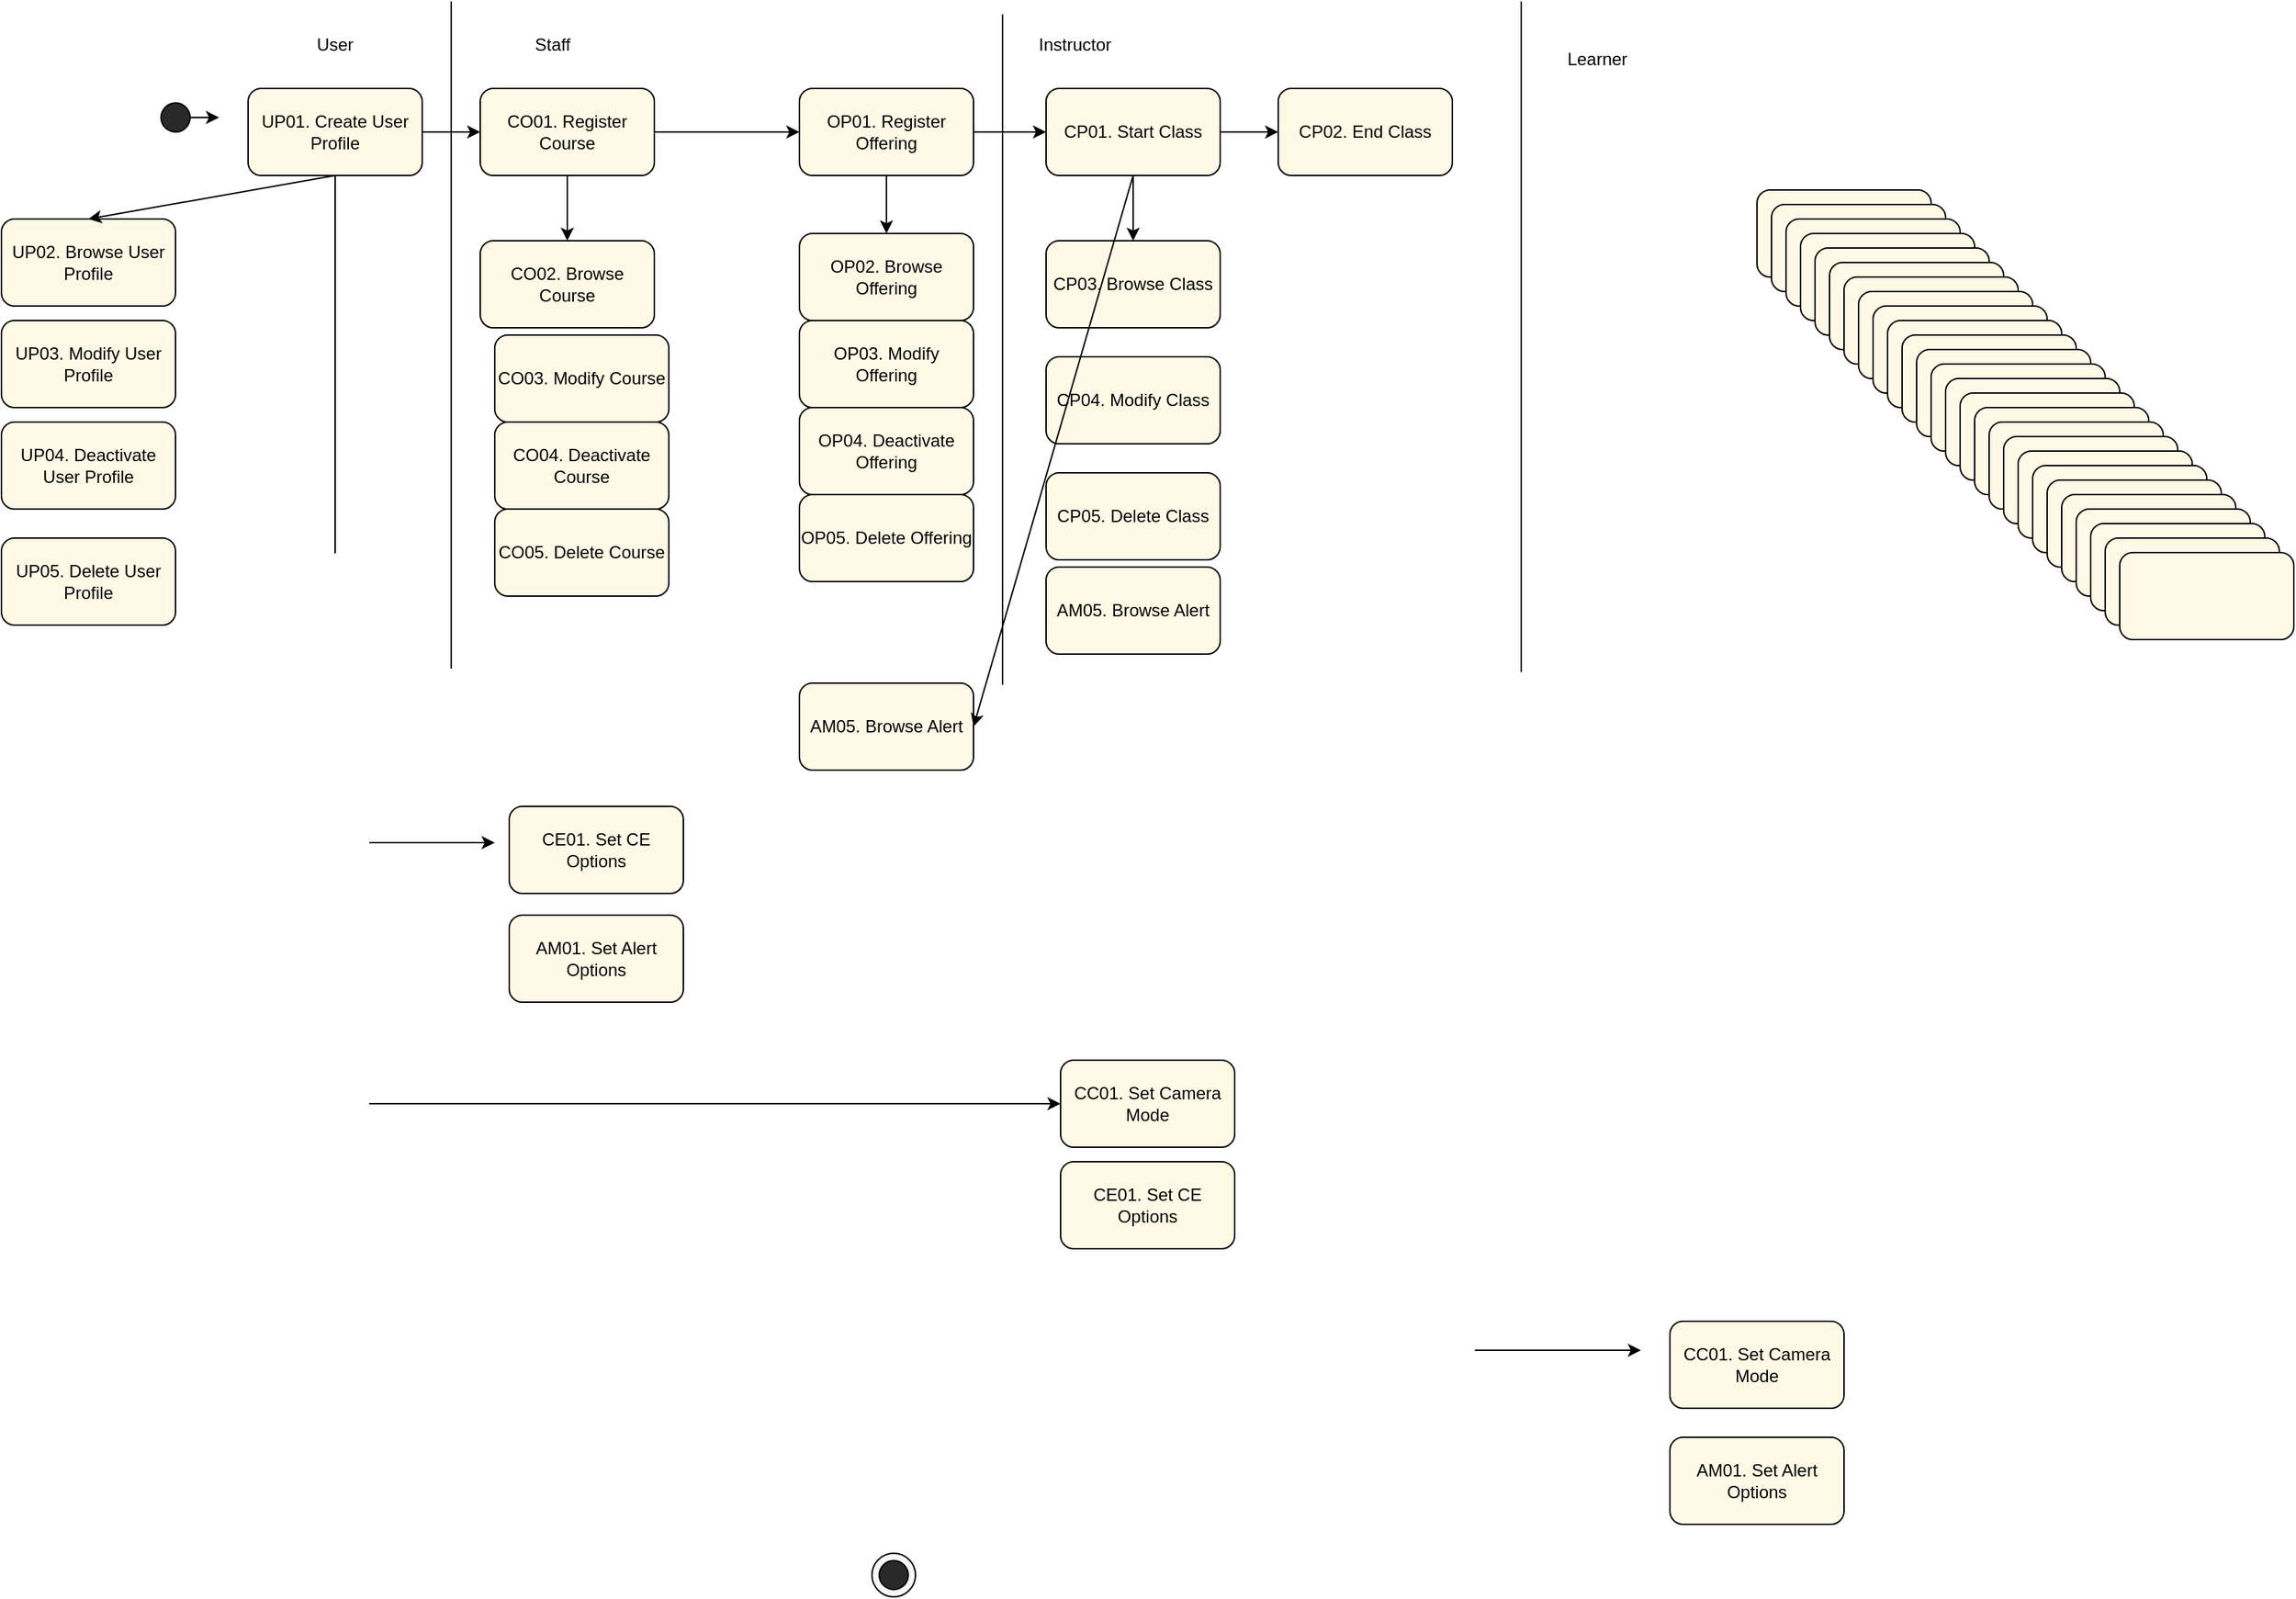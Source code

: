 <mxfile version="13.7.9" type="github">
  <diagram id="o5HTqguN4TyBWtxsFD9D" name="Page-1">
    <mxGraphModel dx="1662" dy="748" grid="1" gridSize="10" guides="1" tooltips="1" connect="1" arrows="1" fold="1" page="1" pageScale="1" pageWidth="827" pageHeight="1169" math="0" shadow="0">
      <root>
        <mxCell id="0" />
        <mxCell id="1" parent="0" />
        <mxCell id="fRjeeRejCwsMr5DVCLFa-1" value="" style="ellipse;whiteSpace=wrap;html=1;aspect=fixed;fillColor=#292929;" vertex="1" parent="1">
          <mxGeometry x="40" y="70" width="20" height="20" as="geometry" />
        </mxCell>
        <mxCell id="fRjeeRejCwsMr5DVCLFa-7" value="UP01. Create User Profile" style="rounded=1;whiteSpace=wrap;html=1;fillColor=#FFF9E6;" vertex="1" parent="1">
          <mxGeometry x="100" y="60" width="120" height="60" as="geometry" />
        </mxCell>
        <mxCell id="fRjeeRejCwsMr5DVCLFa-8" value="CO01. Register Course" style="rounded=1;whiteSpace=wrap;html=1;fillColor=#FFF9E6;" vertex="1" parent="1">
          <mxGeometry x="260" y="60" width="120" height="60" as="geometry" />
        </mxCell>
        <mxCell id="fRjeeRejCwsMr5DVCLFa-9" value="" style="rounded=1;whiteSpace=wrap;html=1;fillColor=#FFF9E6;" vertex="1" parent="1">
          <mxGeometry x="1140" y="130" width="120" height="60" as="geometry" />
        </mxCell>
        <mxCell id="fRjeeRejCwsMr5DVCLFa-10" value="" style="rounded=1;whiteSpace=wrap;html=1;fillColor=#FFF9E6;" vertex="1" parent="1">
          <mxGeometry x="1150" y="140" width="120" height="60" as="geometry" />
        </mxCell>
        <mxCell id="fRjeeRejCwsMr5DVCLFa-11" value="" style="rounded=1;whiteSpace=wrap;html=1;fillColor=#FFF9E6;" vertex="1" parent="1">
          <mxGeometry x="1160" y="150" width="120" height="60" as="geometry" />
        </mxCell>
        <mxCell id="fRjeeRejCwsMr5DVCLFa-12" value="" style="rounded=1;whiteSpace=wrap;html=1;fillColor=#FFF9E6;" vertex="1" parent="1">
          <mxGeometry x="1170" y="160" width="120" height="60" as="geometry" />
        </mxCell>
        <mxCell id="fRjeeRejCwsMr5DVCLFa-13" value="" style="rounded=1;whiteSpace=wrap;html=1;fillColor=#FFF9E6;" vertex="1" parent="1">
          <mxGeometry x="1180" y="170" width="120" height="60" as="geometry" />
        </mxCell>
        <mxCell id="fRjeeRejCwsMr5DVCLFa-14" value="" style="rounded=1;whiteSpace=wrap;html=1;fillColor=#FFF9E6;" vertex="1" parent="1">
          <mxGeometry x="1190" y="180" width="120" height="60" as="geometry" />
        </mxCell>
        <mxCell id="fRjeeRejCwsMr5DVCLFa-15" value="" style="rounded=1;whiteSpace=wrap;html=1;fillColor=#FFF9E6;" vertex="1" parent="1">
          <mxGeometry x="1200" y="190" width="120" height="60" as="geometry" />
        </mxCell>
        <mxCell id="fRjeeRejCwsMr5DVCLFa-16" value="" style="rounded=1;whiteSpace=wrap;html=1;fillColor=#FFF9E6;" vertex="1" parent="1">
          <mxGeometry x="1210" y="200" width="120" height="60" as="geometry" />
        </mxCell>
        <mxCell id="fRjeeRejCwsMr5DVCLFa-17" value="" style="rounded=1;whiteSpace=wrap;html=1;fillColor=#FFF9E6;" vertex="1" parent="1">
          <mxGeometry x="1220" y="210" width="120" height="60" as="geometry" />
        </mxCell>
        <mxCell id="fRjeeRejCwsMr5DVCLFa-18" value="" style="rounded=1;whiteSpace=wrap;html=1;fillColor=#FFF9E6;" vertex="1" parent="1">
          <mxGeometry x="1230" y="220" width="120" height="60" as="geometry" />
        </mxCell>
        <mxCell id="fRjeeRejCwsMr5DVCLFa-19" value="" style="rounded=1;whiteSpace=wrap;html=1;fillColor=#FFF9E6;" vertex="1" parent="1">
          <mxGeometry x="1240" y="230" width="120" height="60" as="geometry" />
        </mxCell>
        <mxCell id="fRjeeRejCwsMr5DVCLFa-20" value="" style="rounded=1;whiteSpace=wrap;html=1;fillColor=#FFF9E6;" vertex="1" parent="1">
          <mxGeometry x="1250" y="240" width="120" height="60" as="geometry" />
        </mxCell>
        <mxCell id="fRjeeRejCwsMr5DVCLFa-21" value="" style="rounded=1;whiteSpace=wrap;html=1;fillColor=#FFF9E6;" vertex="1" parent="1">
          <mxGeometry x="1260" y="250" width="120" height="60" as="geometry" />
        </mxCell>
        <mxCell id="fRjeeRejCwsMr5DVCLFa-22" value="" style="rounded=1;whiteSpace=wrap;html=1;fillColor=#FFF9E6;" vertex="1" parent="1">
          <mxGeometry x="1270" y="260" width="120" height="60" as="geometry" />
        </mxCell>
        <mxCell id="fRjeeRejCwsMr5DVCLFa-23" value="" style="rounded=1;whiteSpace=wrap;html=1;fillColor=#FFF9E6;" vertex="1" parent="1">
          <mxGeometry x="1280" y="270" width="120" height="60" as="geometry" />
        </mxCell>
        <mxCell id="fRjeeRejCwsMr5DVCLFa-24" value="" style="rounded=1;whiteSpace=wrap;html=1;fillColor=#FFF9E6;" vertex="1" parent="1">
          <mxGeometry x="1290" y="280" width="120" height="60" as="geometry" />
        </mxCell>
        <mxCell id="fRjeeRejCwsMr5DVCLFa-25" value="" style="rounded=1;whiteSpace=wrap;html=1;fillColor=#FFF9E6;" vertex="1" parent="1">
          <mxGeometry x="1300" y="290" width="120" height="60" as="geometry" />
        </mxCell>
        <mxCell id="fRjeeRejCwsMr5DVCLFa-26" value="" style="rounded=1;whiteSpace=wrap;html=1;fillColor=#FFF9E6;" vertex="1" parent="1">
          <mxGeometry x="1310" y="300" width="120" height="60" as="geometry" />
        </mxCell>
        <mxCell id="fRjeeRejCwsMr5DVCLFa-27" value="" style="rounded=1;whiteSpace=wrap;html=1;fillColor=#FFF9E6;" vertex="1" parent="1">
          <mxGeometry x="1320" y="310" width="120" height="60" as="geometry" />
        </mxCell>
        <mxCell id="fRjeeRejCwsMr5DVCLFa-28" value="" style="rounded=1;whiteSpace=wrap;html=1;fillColor=#FFF9E6;" vertex="1" parent="1">
          <mxGeometry x="1330" y="320" width="120" height="60" as="geometry" />
        </mxCell>
        <mxCell id="fRjeeRejCwsMr5DVCLFa-29" value="" style="rounded=1;whiteSpace=wrap;html=1;fillColor=#FFF9E6;" vertex="1" parent="1">
          <mxGeometry x="1340" y="330" width="120" height="60" as="geometry" />
        </mxCell>
        <mxCell id="fRjeeRejCwsMr5DVCLFa-30" value="" style="rounded=1;whiteSpace=wrap;html=1;fillColor=#FFF9E6;" vertex="1" parent="1">
          <mxGeometry x="1350" y="340" width="120" height="60" as="geometry" />
        </mxCell>
        <mxCell id="fRjeeRejCwsMr5DVCLFa-31" value="" style="rounded=1;whiteSpace=wrap;html=1;fillColor=#FFF9E6;" vertex="1" parent="1">
          <mxGeometry x="1360" y="350" width="120" height="60" as="geometry" />
        </mxCell>
        <mxCell id="fRjeeRejCwsMr5DVCLFa-32" value="" style="rounded=1;whiteSpace=wrap;html=1;fillColor=#FFF9E6;" vertex="1" parent="1">
          <mxGeometry x="1370" y="360" width="120" height="60" as="geometry" />
        </mxCell>
        <mxCell id="fRjeeRejCwsMr5DVCLFa-33" value="" style="rounded=1;whiteSpace=wrap;html=1;fillColor=#FFF9E6;" vertex="1" parent="1">
          <mxGeometry x="1380" y="370" width="120" height="60" as="geometry" />
        </mxCell>
        <mxCell id="fRjeeRejCwsMr5DVCLFa-34" value="" style="rounded=1;whiteSpace=wrap;html=1;fillColor=#FFF9E6;" vertex="1" parent="1">
          <mxGeometry x="1390" y="380" width="120" height="60" as="geometry" />
        </mxCell>
        <mxCell id="fRjeeRejCwsMr5DVCLFa-35" value="CE01. Set CE Options" style="rounded=1;whiteSpace=wrap;html=1;fillColor=#FFF9E6;" vertex="1" parent="1">
          <mxGeometry x="280" y="555" width="120" height="60" as="geometry" />
        </mxCell>
        <mxCell id="fRjeeRejCwsMr5DVCLFa-36" value="AM05. Browse Alert" style="rounded=1;whiteSpace=wrap;html=1;fillColor=#FFF9E6;" vertex="1" parent="1">
          <mxGeometry x="650" y="390" width="120" height="60" as="geometry" />
        </mxCell>
        <mxCell id="fRjeeRejCwsMr5DVCLFa-37" value="CE01. Set CE Options" style="rounded=1;whiteSpace=wrap;html=1;fillColor=#FFF9E6;" vertex="1" parent="1">
          <mxGeometry x="660" y="800" width="120" height="60" as="geometry" />
        </mxCell>
        <mxCell id="fRjeeRejCwsMr5DVCLFa-38" value="&lt;div&gt;AM01. Set Alert Options&lt;/div&gt;" style="rounded=1;whiteSpace=wrap;html=1;fillColor=#FFF9E6;" vertex="1" parent="1">
          <mxGeometry x="1080" y="990" width="120" height="60" as="geometry" />
        </mxCell>
        <mxCell id="fRjeeRejCwsMr5DVCLFa-39" value="CC01. Set Camera Mode" style="rounded=1;whiteSpace=wrap;html=1;fillColor=#FFF9E6;" vertex="1" parent="1">
          <mxGeometry x="1080" y="910" width="120" height="60" as="geometry" />
        </mxCell>
        <mxCell id="fRjeeRejCwsMr5DVCLFa-40" value="CP05. Delete Class" style="rounded=1;whiteSpace=wrap;html=1;fillColor=#FFF9E6;" vertex="1" parent="1">
          <mxGeometry x="650" y="325" width="120" height="60" as="geometry" />
        </mxCell>
        <mxCell id="fRjeeRejCwsMr5DVCLFa-41" value="CP04. Modify Class" style="rounded=1;whiteSpace=wrap;html=1;fillColor=#FFF9E6;" vertex="1" parent="1">
          <mxGeometry x="650" y="245" width="120" height="60" as="geometry" />
        </mxCell>
        <mxCell id="fRjeeRejCwsMr5DVCLFa-42" value="CP03. Browse Class" style="rounded=1;whiteSpace=wrap;html=1;fillColor=#FFF9E6;" vertex="1" parent="1">
          <mxGeometry x="650" y="165" width="120" height="60" as="geometry" />
        </mxCell>
        <mxCell id="fRjeeRejCwsMr5DVCLFa-43" value="OP02. Browse Offering" style="rounded=1;whiteSpace=wrap;html=1;fillColor=#FFF9E6;" vertex="1" parent="1">
          <mxGeometry x="480" y="160" width="120" height="60" as="geometry" />
        </mxCell>
        <mxCell id="fRjeeRejCwsMr5DVCLFa-44" value="OP05. Delete Offering" style="rounded=1;whiteSpace=wrap;html=1;fillColor=#FFF9E6;" vertex="1" parent="1">
          <mxGeometry x="480" y="340" width="120" height="60" as="geometry" />
        </mxCell>
        <mxCell id="fRjeeRejCwsMr5DVCLFa-45" value="OP04. Deactivate Offering" style="rounded=1;whiteSpace=wrap;html=1;fillColor=#FFF9E6;" vertex="1" parent="1">
          <mxGeometry x="480" y="280" width="120" height="60" as="geometry" />
        </mxCell>
        <mxCell id="fRjeeRejCwsMr5DVCLFa-46" value="OP03. Modify Offering" style="rounded=1;whiteSpace=wrap;html=1;fillColor=#FFF9E6;" vertex="1" parent="1">
          <mxGeometry x="480" y="220" width="120" height="60" as="geometry" />
        </mxCell>
        <mxCell id="fRjeeRejCwsMr5DVCLFa-47" value="CO05. Delete Course" style="rounded=1;whiteSpace=wrap;html=1;fillColor=#FFF9E6;" vertex="1" parent="1">
          <mxGeometry x="270" y="350" width="120" height="60" as="geometry" />
        </mxCell>
        <mxCell id="fRjeeRejCwsMr5DVCLFa-48" value="CO02. Browse Course" style="rounded=1;whiteSpace=wrap;html=1;fillColor=#FFF9E6;" vertex="1" parent="1">
          <mxGeometry x="260" y="165" width="120" height="60" as="geometry" />
        </mxCell>
        <mxCell id="fRjeeRejCwsMr5DVCLFa-49" value="CO04. Deactivate Course" style="rounded=1;whiteSpace=wrap;html=1;fillColor=#FFF9E6;" vertex="1" parent="1">
          <mxGeometry x="270" y="290" width="120" height="60" as="geometry" />
        </mxCell>
        <mxCell id="fRjeeRejCwsMr5DVCLFa-50" value="CO03. Modify Course" style="rounded=1;whiteSpace=wrap;html=1;fillColor=#FFF9E6;" vertex="1" parent="1">
          <mxGeometry x="270" y="230" width="120" height="60" as="geometry" />
        </mxCell>
        <mxCell id="fRjeeRejCwsMr5DVCLFa-51" value="UP05. Delete User Profile" style="rounded=1;whiteSpace=wrap;html=1;fillColor=#FFF9E6;" vertex="1" parent="1">
          <mxGeometry x="-70" y="370" width="120" height="60" as="geometry" />
        </mxCell>
        <mxCell id="fRjeeRejCwsMr5DVCLFa-52" value="UP04. Deactivate User Profile" style="rounded=1;whiteSpace=wrap;html=1;fillColor=#FFF9E6;" vertex="1" parent="1">
          <mxGeometry x="-70" y="290" width="120" height="60" as="geometry" />
        </mxCell>
        <mxCell id="fRjeeRejCwsMr5DVCLFa-53" value="UP03. Modify User Profile" style="rounded=1;whiteSpace=wrap;html=1;fillColor=#FFF9E6;" vertex="1" parent="1">
          <mxGeometry x="-70" y="220" width="120" height="60" as="geometry" />
        </mxCell>
        <mxCell id="fRjeeRejCwsMr5DVCLFa-54" value="UP02. Browse User Profile" style="rounded=1;whiteSpace=wrap;html=1;fillColor=#FFF9E6;" vertex="1" parent="1">
          <mxGeometry x="-70" y="150" width="120" height="60" as="geometry" />
        </mxCell>
        <mxCell id="fRjeeRejCwsMr5DVCLFa-55" value="CP02. End Class" style="rounded=1;whiteSpace=wrap;html=1;fillColor=#FFF9E6;" vertex="1" parent="1">
          <mxGeometry x="810" y="60" width="120" height="60" as="geometry" />
        </mxCell>
        <mxCell id="fRjeeRejCwsMr5DVCLFa-56" value="CP01. Start Class" style="rounded=1;whiteSpace=wrap;html=1;fillColor=#FFF9E6;" vertex="1" parent="1">
          <mxGeometry x="650" y="60" width="120" height="60" as="geometry" />
        </mxCell>
        <mxCell id="fRjeeRejCwsMr5DVCLFa-57" value="OP01. Register Offering" style="rounded=1;whiteSpace=wrap;html=1;fillColor=#FFF9E6;" vertex="1" parent="1">
          <mxGeometry x="480" y="60" width="120" height="60" as="geometry" />
        </mxCell>
        <mxCell id="fRjeeRejCwsMr5DVCLFa-58" value="CC01. Set Camera Mode" style="rounded=1;whiteSpace=wrap;html=1;fillColor=#FFF9E6;" vertex="1" parent="1">
          <mxGeometry x="660" y="730" width="120" height="60" as="geometry" />
        </mxCell>
        <mxCell id="fRjeeRejCwsMr5DVCLFa-70" value="User" style="text;html=1;strokeColor=none;fillColor=none;align=center;verticalAlign=middle;whiteSpace=wrap;rounded=0;" vertex="1" parent="1">
          <mxGeometry x="140" y="20" width="40" height="20" as="geometry" />
        </mxCell>
        <mxCell id="fRjeeRejCwsMr5DVCLFa-71" value="" style="endArrow=none;html=1;" edge="1" parent="1">
          <mxGeometry width="50" height="50" relative="1" as="geometry">
            <mxPoint x="240" y="460" as="sourcePoint" />
            <mxPoint x="240" as="targetPoint" />
          </mxGeometry>
        </mxCell>
        <mxCell id="fRjeeRejCwsMr5DVCLFa-72" value="" style="endArrow=classic;html=1;exitX=1;exitY=0.5;exitDx=0;exitDy=0;" edge="1" parent="1" source="fRjeeRejCwsMr5DVCLFa-1">
          <mxGeometry width="50" height="50" relative="1" as="geometry">
            <mxPoint y="240" as="sourcePoint" />
            <mxPoint x="80" y="80" as="targetPoint" />
          </mxGeometry>
        </mxCell>
        <mxCell id="fRjeeRejCwsMr5DVCLFa-73" value="Staff" style="text;html=1;strokeColor=none;fillColor=none;align=center;verticalAlign=middle;whiteSpace=wrap;rounded=0;" vertex="1" parent="1">
          <mxGeometry x="290" y="20" width="40" height="20" as="geometry" />
        </mxCell>
        <mxCell id="fRjeeRejCwsMr5DVCLFa-75" value="" style="endArrow=none;html=1;" edge="1" parent="1">
          <mxGeometry width="50" height="50" relative="1" as="geometry">
            <mxPoint x="620" y="471.173" as="sourcePoint" />
            <mxPoint x="620" y="8.82" as="targetPoint" />
          </mxGeometry>
        </mxCell>
        <mxCell id="fRjeeRejCwsMr5DVCLFa-77" value="Instructor" style="text;html=1;strokeColor=none;fillColor=none;align=center;verticalAlign=middle;whiteSpace=wrap;rounded=0;" vertex="1" parent="1">
          <mxGeometry x="650" y="20" width="40" height="20" as="geometry" />
        </mxCell>
        <mxCell id="fRjeeRejCwsMr5DVCLFa-81" value="" style="endArrow=classic;html=1;entryX=0;entryY=0.5;entryDx=0;entryDy=0;" edge="1" parent="1" source="fRjeeRejCwsMr5DVCLFa-7" target="fRjeeRejCwsMr5DVCLFa-8">
          <mxGeometry width="50" height="50" relative="1" as="geometry">
            <mxPoint x="-80" y="220" as="sourcePoint" />
            <mxPoint x="-30" y="170" as="targetPoint" />
          </mxGeometry>
        </mxCell>
        <mxCell id="fRjeeRejCwsMr5DVCLFa-82" value="" style="endArrow=classic;html=1;exitX=1;exitY=0.5;exitDx=0;exitDy=0;entryX=0;entryY=0.5;entryDx=0;entryDy=0;" edge="1" parent="1" source="fRjeeRejCwsMr5DVCLFa-8" target="fRjeeRejCwsMr5DVCLFa-57">
          <mxGeometry width="50" height="50" relative="1" as="geometry">
            <mxPoint x="180" y="310" as="sourcePoint" />
            <mxPoint x="230" y="260" as="targetPoint" />
          </mxGeometry>
        </mxCell>
        <mxCell id="fRjeeRejCwsMr5DVCLFa-83" value="" style="endArrow=classic;html=1;entryX=0;entryY=0.5;entryDx=0;entryDy=0;exitX=1;exitY=0.5;exitDx=0;exitDy=0;" edge="1" parent="1" source="fRjeeRejCwsMr5DVCLFa-57" target="fRjeeRejCwsMr5DVCLFa-56">
          <mxGeometry width="50" height="50" relative="1" as="geometry">
            <mxPoint x="510" y="310" as="sourcePoint" />
            <mxPoint x="560" y="260" as="targetPoint" />
          </mxGeometry>
        </mxCell>
        <mxCell id="fRjeeRejCwsMr5DVCLFa-85" value="" style="endArrow=classic;html=1;entryX=0;entryY=0.5;entryDx=0;entryDy=0;exitX=1;exitY=0.5;exitDx=0;exitDy=0;" edge="1" parent="1" source="fRjeeRejCwsMr5DVCLFa-56" target="fRjeeRejCwsMr5DVCLFa-55">
          <mxGeometry width="50" height="50" relative="1" as="geometry">
            <mxPoint x="510" y="310" as="sourcePoint" />
            <mxPoint x="560" y="260" as="targetPoint" />
          </mxGeometry>
        </mxCell>
        <mxCell id="fRjeeRejCwsMr5DVCLFa-87" value="" style="endArrow=none;html=1;" edge="1" parent="1">
          <mxGeometry width="50" height="50" relative="1" as="geometry">
            <mxPoint x="977.5" y="462.353" as="sourcePoint" />
            <mxPoint x="977.5" y="-6.395e-14" as="targetPoint" />
          </mxGeometry>
        </mxCell>
        <mxCell id="fRjeeRejCwsMr5DVCLFa-89" value="Learner" style="text;html=1;strokeColor=none;fillColor=none;align=center;verticalAlign=middle;whiteSpace=wrap;rounded=0;" vertex="1" parent="1">
          <mxGeometry x="1010" y="30" width="40" height="20" as="geometry" />
        </mxCell>
        <mxCell id="fRjeeRejCwsMr5DVCLFa-90" value="" style="endArrow=classic;html=1;entryX=0.5;entryY=0;entryDx=0;entryDy=0;exitX=0.5;exitY=1;exitDx=0;exitDy=0;" edge="1" parent="1" source="fRjeeRejCwsMr5DVCLFa-7" target="fRjeeRejCwsMr5DVCLFa-54">
          <mxGeometry width="50" height="50" relative="1" as="geometry">
            <mxPoint x="210" y="270" as="sourcePoint" />
            <mxPoint x="260" y="220" as="targetPoint" />
          </mxGeometry>
        </mxCell>
        <mxCell id="fRjeeRejCwsMr5DVCLFa-91" value="" style="endArrow=classic;html=1;entryX=0.5;entryY=0;entryDx=0;entryDy=0;exitX=0.5;exitY=1;exitDx=0;exitDy=0;" edge="1" parent="1" source="fRjeeRejCwsMr5DVCLFa-8" target="fRjeeRejCwsMr5DVCLFa-48">
          <mxGeometry width="50" height="50" relative="1" as="geometry">
            <mxPoint x="-60" y="270" as="sourcePoint" />
            <mxPoint x="-10" y="220" as="targetPoint" />
          </mxGeometry>
        </mxCell>
        <mxCell id="fRjeeRejCwsMr5DVCLFa-92" value="" style="endArrow=classic;html=1;exitX=0.5;exitY=1;exitDx=0;exitDy=0;entryX=0.5;entryY=0;entryDx=0;entryDy=0;" edge="1" parent="1" source="fRjeeRejCwsMr5DVCLFa-57" target="fRjeeRejCwsMr5DVCLFa-43">
          <mxGeometry width="50" height="50" relative="1" as="geometry">
            <mxPoint x="750" y="260" as="sourcePoint" />
            <mxPoint x="800" y="210" as="targetPoint" />
          </mxGeometry>
        </mxCell>
        <mxCell id="fRjeeRejCwsMr5DVCLFa-93" value="" style="endArrow=classic;html=1;" edge="1" parent="1" source="fRjeeRejCwsMr5DVCLFa-56" target="fRjeeRejCwsMr5DVCLFa-42">
          <mxGeometry width="50" height="50" relative="1" as="geometry">
            <mxPoint x="690" y="150" as="sourcePoint" />
            <mxPoint x="740" y="100" as="targetPoint" />
          </mxGeometry>
        </mxCell>
        <mxCell id="fRjeeRejCwsMr5DVCLFa-94" value="" style="endArrow=classic;html=1;entryX=0;entryY=0.5;entryDx=0;entryDy=0;" edge="1" parent="1" source="fRjeeRejCwsMr5DVCLFa-7" target="fRjeeRejCwsMr5DVCLFa-58">
          <mxGeometry width="50" height="50" relative="1" as="geometry">
            <mxPoint x="390" y="300" as="sourcePoint" />
            <mxPoint x="660" y="580" as="targetPoint" />
            <Array as="points">
              <mxPoint x="160" y="760" />
            </Array>
          </mxGeometry>
        </mxCell>
        <mxCell id="fRjeeRejCwsMr5DVCLFa-95" value="" style="endArrow=classic;html=1;" edge="1" parent="1">
          <mxGeometry width="50" height="50" relative="1" as="geometry">
            <mxPoint x="160" y="120" as="sourcePoint" />
            <mxPoint x="1060" y="930" as="targetPoint" />
            <Array as="points">
              <mxPoint x="160" y="930" />
            </Array>
          </mxGeometry>
        </mxCell>
        <mxCell id="fRjeeRejCwsMr5DVCLFa-96" value="" style="endArrow=classic;html=1;" edge="1" parent="1">
          <mxGeometry width="50" height="50" relative="1" as="geometry">
            <mxPoint x="160" y="120" as="sourcePoint" />
            <mxPoint x="270" y="580" as="targetPoint" />
            <Array as="points">
              <mxPoint x="160" y="580" />
            </Array>
          </mxGeometry>
        </mxCell>
        <mxCell id="fRjeeRejCwsMr5DVCLFa-97" value="" style="group" vertex="1" connectable="0" parent="1">
          <mxGeometry x="530" y="1070" width="30" height="30" as="geometry" />
        </mxCell>
        <mxCell id="fRjeeRejCwsMr5DVCLFa-5" value="" style="group" vertex="1" connectable="0" parent="fRjeeRejCwsMr5DVCLFa-97">
          <mxGeometry width="30" height="30" as="geometry" />
        </mxCell>
        <mxCell id="fRjeeRejCwsMr5DVCLFa-3" value="" style="ellipse;whiteSpace=wrap;html=1;aspect=fixed;fillColor=#F7F7F7;" vertex="1" parent="fRjeeRejCwsMr5DVCLFa-5">
          <mxGeometry width="30" height="30" as="geometry" />
        </mxCell>
        <mxCell id="fRjeeRejCwsMr5DVCLFa-2" value="" style="ellipse;whiteSpace=wrap;html=1;aspect=fixed;fillColor=#292929;" vertex="1" parent="fRjeeRejCwsMr5DVCLFa-5">
          <mxGeometry x="5" y="5" width="20" height="20" as="geometry" />
        </mxCell>
        <mxCell id="fRjeeRejCwsMr5DVCLFa-100" value="AM05. Browse Alert" style="rounded=1;whiteSpace=wrap;html=1;fillColor=#FFF9E6;" vertex="1" parent="1">
          <mxGeometry x="480" y="470" width="120" height="60" as="geometry" />
        </mxCell>
        <mxCell id="fRjeeRejCwsMr5DVCLFa-101" value="" style="endArrow=classic;html=1;entryX=1;entryY=0.5;entryDx=0;entryDy=0;exitX=0.5;exitY=1;exitDx=0;exitDy=0;" edge="1" parent="1" source="fRjeeRejCwsMr5DVCLFa-56" target="fRjeeRejCwsMr5DVCLFa-100">
          <mxGeometry width="50" height="50" relative="1" as="geometry">
            <mxPoint x="520" y="690" as="sourcePoint" />
            <mxPoint x="570" y="640" as="targetPoint" />
          </mxGeometry>
        </mxCell>
        <mxCell id="fRjeeRejCwsMr5DVCLFa-102" value="&lt;div&gt;AM01. Set Alert Options&lt;/div&gt;" style="rounded=1;whiteSpace=wrap;html=1;fillColor=#FFF9E6;" vertex="1" parent="1">
          <mxGeometry x="280" y="630" width="120" height="60" as="geometry" />
        </mxCell>
      </root>
    </mxGraphModel>
  </diagram>
</mxfile>
